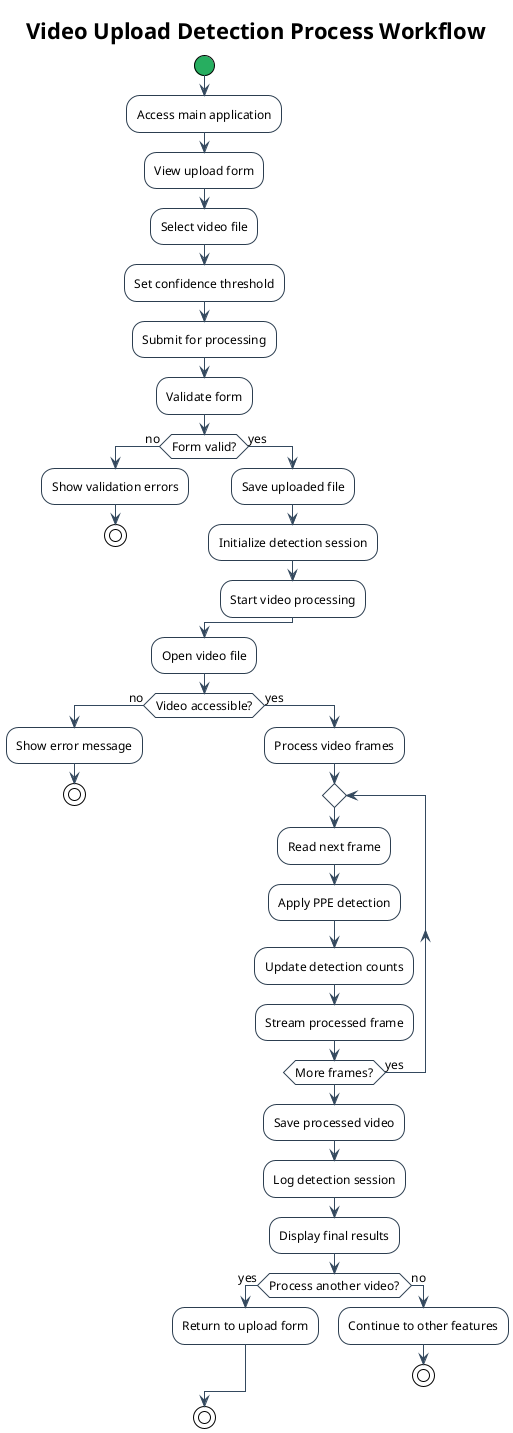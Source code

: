 @startuml Video Upload Detection Process Workflow
!theme plain
skinparam defaultFontName Arial
skinparam defaultFontSize 12
skinparam activityBorderColor #2C3E50
skinparam activityStartColor #27AE60
skinparam activityEndColor #E74C3C
skinparam activityArrowColor #34495E

title Video Upload Detection Process Workflow

start
:Access main application;
:View upload form;
:Select video file;
:Set confidence threshold;
:Submit for processing;
:Validate form;

if (Form valid?) then (no)
  :Show validation errors;
  stop
else (yes)
  :Save uploaded file;
  :Initialize detection session;
  :Start video processing;
endif

:Open video file;

if (Video accessible?) then (no)
  :Show error message;
  stop
else (yes)
  :Process video frames;
  
  repeat
    :Read next frame;
    :Apply PPE detection;
    :Update detection counts;
    :Stream processed frame;
    
  repeat while (More frames?) is (yes)
  
  :Save processed video;
  :Log detection session;
  :Display final results;
  
  if (Process another video?) then (yes)
    :Return to upload form;
  else (no)
    :Continue to other features;
    stop
  endif
endif

stop
@enduml
